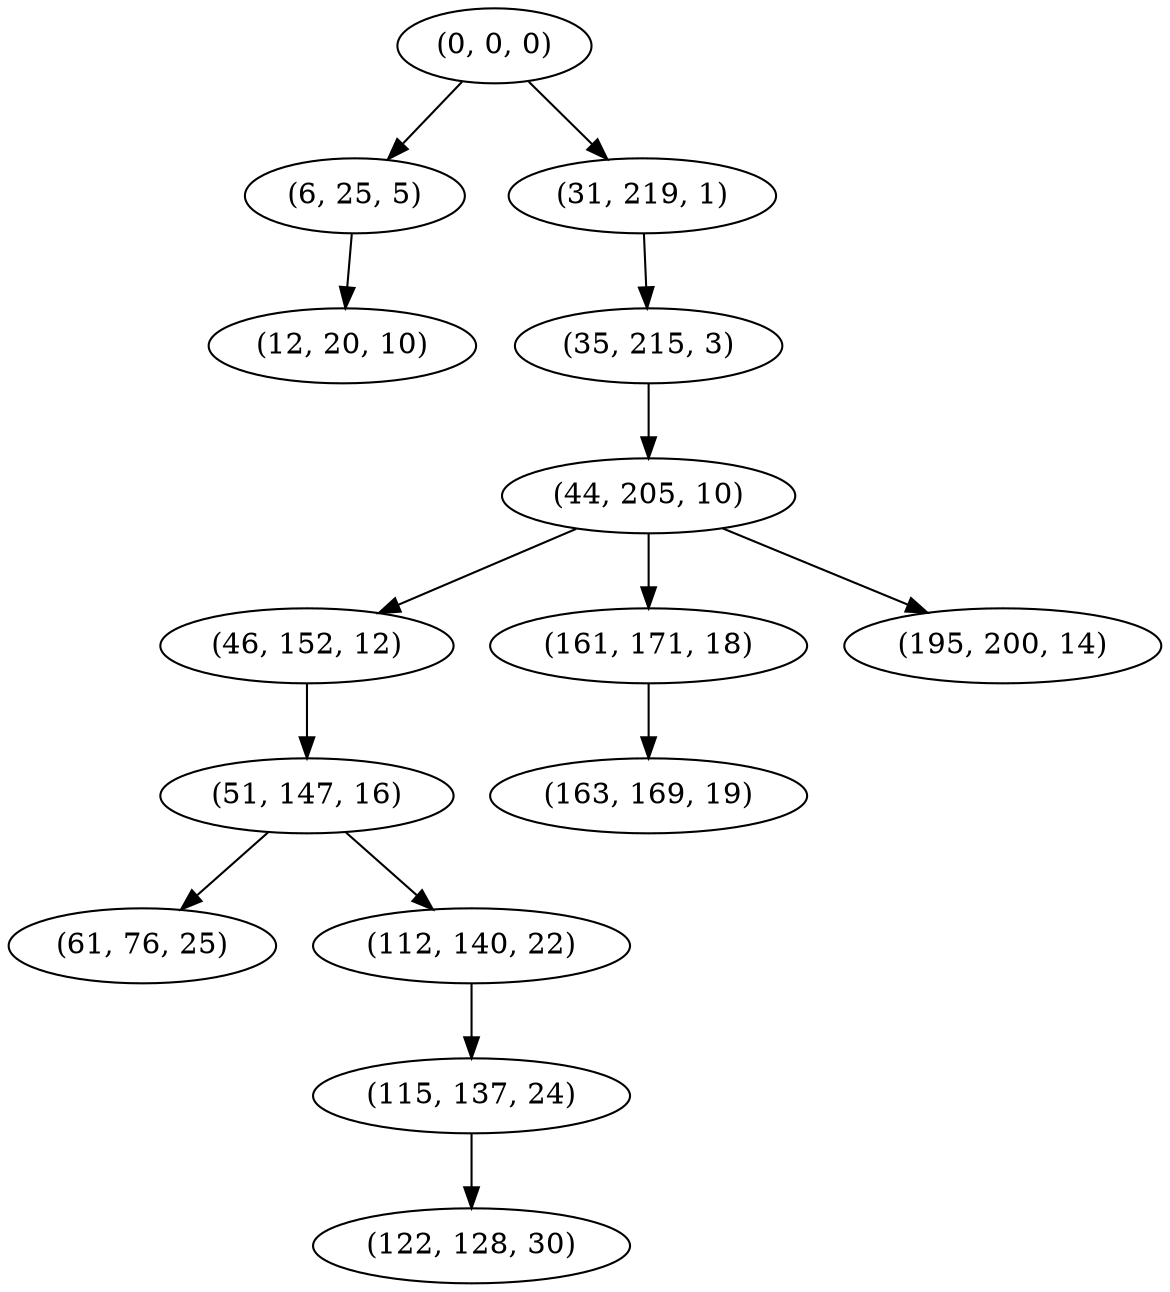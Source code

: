 digraph tree {
    "(0, 0, 0)";
    "(6, 25, 5)";
    "(12, 20, 10)";
    "(31, 219, 1)";
    "(35, 215, 3)";
    "(44, 205, 10)";
    "(46, 152, 12)";
    "(51, 147, 16)";
    "(61, 76, 25)";
    "(112, 140, 22)";
    "(115, 137, 24)";
    "(122, 128, 30)";
    "(161, 171, 18)";
    "(163, 169, 19)";
    "(195, 200, 14)";
    "(0, 0, 0)" -> "(6, 25, 5)";
    "(0, 0, 0)" -> "(31, 219, 1)";
    "(6, 25, 5)" -> "(12, 20, 10)";
    "(31, 219, 1)" -> "(35, 215, 3)";
    "(35, 215, 3)" -> "(44, 205, 10)";
    "(44, 205, 10)" -> "(46, 152, 12)";
    "(44, 205, 10)" -> "(161, 171, 18)";
    "(44, 205, 10)" -> "(195, 200, 14)";
    "(46, 152, 12)" -> "(51, 147, 16)";
    "(51, 147, 16)" -> "(61, 76, 25)";
    "(51, 147, 16)" -> "(112, 140, 22)";
    "(112, 140, 22)" -> "(115, 137, 24)";
    "(115, 137, 24)" -> "(122, 128, 30)";
    "(161, 171, 18)" -> "(163, 169, 19)";
}
